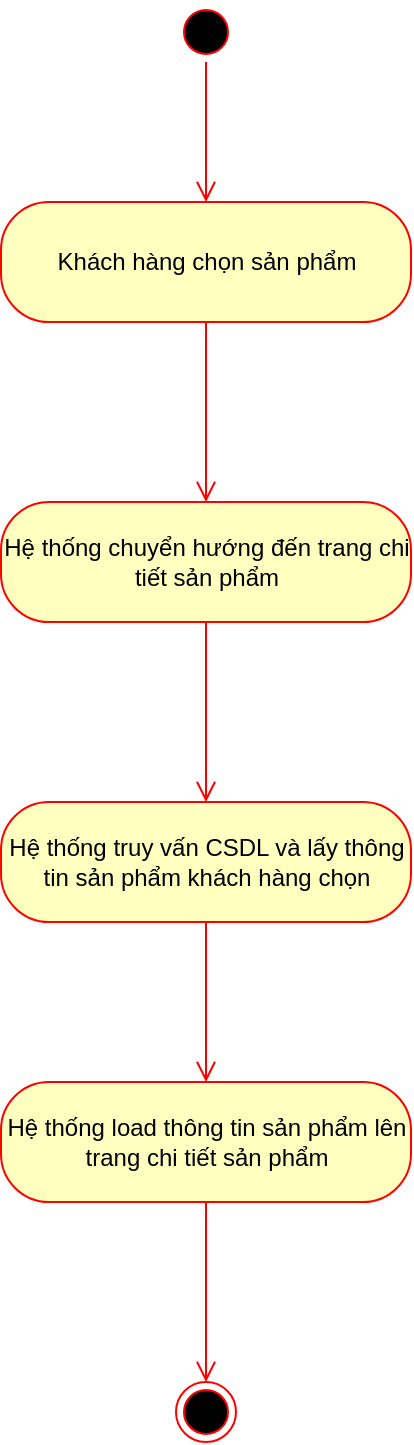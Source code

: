 <mxfile version="16.5.1" type="device"><diagram id="gzpMbd-Rrrj9gIjTRiNB" name="Page-1"><mxGraphModel dx="760" dy="624" grid="1" gridSize="10" guides="1" tooltips="1" connect="1" arrows="1" fold="1" page="1" pageScale="1" pageWidth="827" pageHeight="1169" math="0" shadow="0"><root><mxCell id="0"/><mxCell id="1" parent="0"/><mxCell id="t_aXl82k6NJBsCIYlxTs-1" value="" style="ellipse;html=1;shape=endState;fillColor=#000000;strokeColor=#ff0000;fontFamily=Helvetica;" parent="1" vertex="1"><mxGeometry x="403" y="860" width="30" height="30" as="geometry"/></mxCell><mxCell id="t_aXl82k6NJBsCIYlxTs-2" value="" style="ellipse;html=1;shape=startState;fillColor=#000000;strokeColor=#ff0000;fontFamily=Helvetica;" parent="1" vertex="1"><mxGeometry x="403" y="170" width="30" height="30" as="geometry"/></mxCell><mxCell id="t_aXl82k6NJBsCIYlxTs-3" value="" style="edgeStyle=orthogonalEdgeStyle;html=1;verticalAlign=bottom;endArrow=open;endSize=8;strokeColor=#ff0000;rounded=0;fontFamily=Helvetica;" parent="1" source="t_aXl82k6NJBsCIYlxTs-2" target="t_aXl82k6NJBsCIYlxTs-4" edge="1"><mxGeometry relative="1" as="geometry"><mxPoint x="419" y="245" as="targetPoint"/></mxGeometry></mxCell><mxCell id="t_aXl82k6NJBsCIYlxTs-4" value="Khách hàng chọn sản phẩm" style="rounded=1;whiteSpace=wrap;html=1;arcSize=40;fontColor=#000000;fillColor=#ffffc0;strokeColor=#ff0000;fontFamily=Helvetica;" parent="1" vertex="1"><mxGeometry x="315.5" y="270" width="205" height="60" as="geometry"/></mxCell><mxCell id="t_aXl82k6NJBsCIYlxTs-5" value="" style="edgeStyle=orthogonalEdgeStyle;html=1;verticalAlign=bottom;endArrow=open;endSize=8;strokeColor=#ff0000;rounded=0;fontFamily=Helvetica;" parent="1" source="t_aXl82k6NJBsCIYlxTs-4" target="V4utQljDuHB6-iroAoGu-3" edge="1"><mxGeometry relative="1" as="geometry"><mxPoint x="418" y="415" as="targetPoint"/><mxPoint x="418" y="345" as="sourcePoint"/></mxGeometry></mxCell><mxCell id="pYKkzDZ78CZWE1yMky-Q-2" value="" style="edgeStyle=orthogonalEdgeStyle;html=1;verticalAlign=bottom;endArrow=open;endSize=8;strokeColor=#ff0000;rounded=0;fontFamily=Helvetica;" parent="1" source="pYKkzDZ78CZWE1yMky-Q-3" target="t_aXl82k6NJBsCIYlxTs-1" edge="1"><mxGeometry relative="1" as="geometry"><mxPoint x="421.5" y="350" as="targetPoint"/><mxPoint x="411.5" y="650" as="sourcePoint"/></mxGeometry></mxCell><mxCell id="pYKkzDZ78CZWE1yMky-Q-3" value="Hệ thống load thông tin sản phẩm lên trang chi tiết sản phẩm" style="rounded=1;whiteSpace=wrap;html=1;arcSize=40;fontColor=#000000;fillColor=#ffffc0;strokeColor=#ff0000;fontFamily=Helvetica;" parent="1" vertex="1"><mxGeometry x="315.5" y="710" width="205" height="60" as="geometry"/></mxCell><mxCell id="cUDUU6mtI-iut6LzHqYa-5" value="" style="edgeStyle=orthogonalEdgeStyle;html=1;verticalAlign=bottom;endArrow=open;endSize=8;strokeColor=#ff0000;rounded=0;fontFamily=Helvetica;" parent="1" source="V4utQljDuHB6-iroAoGu-5" target="pYKkzDZ78CZWE1yMky-Q-3" edge="1"><mxGeometry relative="1" as="geometry"><mxPoint x="418.5" y="630" as="targetPoint"/><mxPoint x="418.5" y="540" as="sourcePoint"/></mxGeometry></mxCell><mxCell id="V4utQljDuHB6-iroAoGu-3" value="Hệ thống chuyển hướng đến trang chi tiết sản phẩm" style="rounded=1;whiteSpace=wrap;html=1;arcSize=40;fontColor=#000000;fillColor=#ffffc0;strokeColor=#ff0000;fontFamily=Helvetica;" vertex="1" parent="1"><mxGeometry x="315.5" y="420" width="205" height="60" as="geometry"/></mxCell><mxCell id="V4utQljDuHB6-iroAoGu-5" value="Hệ thống truy vấn CSDL và lấy thông tin sản phẩm khách hàng chọn" style="rounded=1;whiteSpace=wrap;html=1;arcSize=40;fontColor=#000000;fillColor=#ffffc0;strokeColor=#ff0000;fontFamily=Helvetica;" vertex="1" parent="1"><mxGeometry x="315.5" y="570" width="205" height="60" as="geometry"/></mxCell><mxCell id="V4utQljDuHB6-iroAoGu-6" value="" style="edgeStyle=orthogonalEdgeStyle;html=1;verticalAlign=bottom;endArrow=open;endSize=8;strokeColor=#ff0000;rounded=0;fontFamily=Helvetica;" edge="1" parent="1" source="V4utQljDuHB6-iroAoGu-3" target="V4utQljDuHB6-iroAoGu-5"><mxGeometry relative="1" as="geometry"><mxPoint x="428" y="420" as="targetPoint"/><mxPoint x="428" y="325" as="sourcePoint"/></mxGeometry></mxCell></root></mxGraphModel></diagram></mxfile>